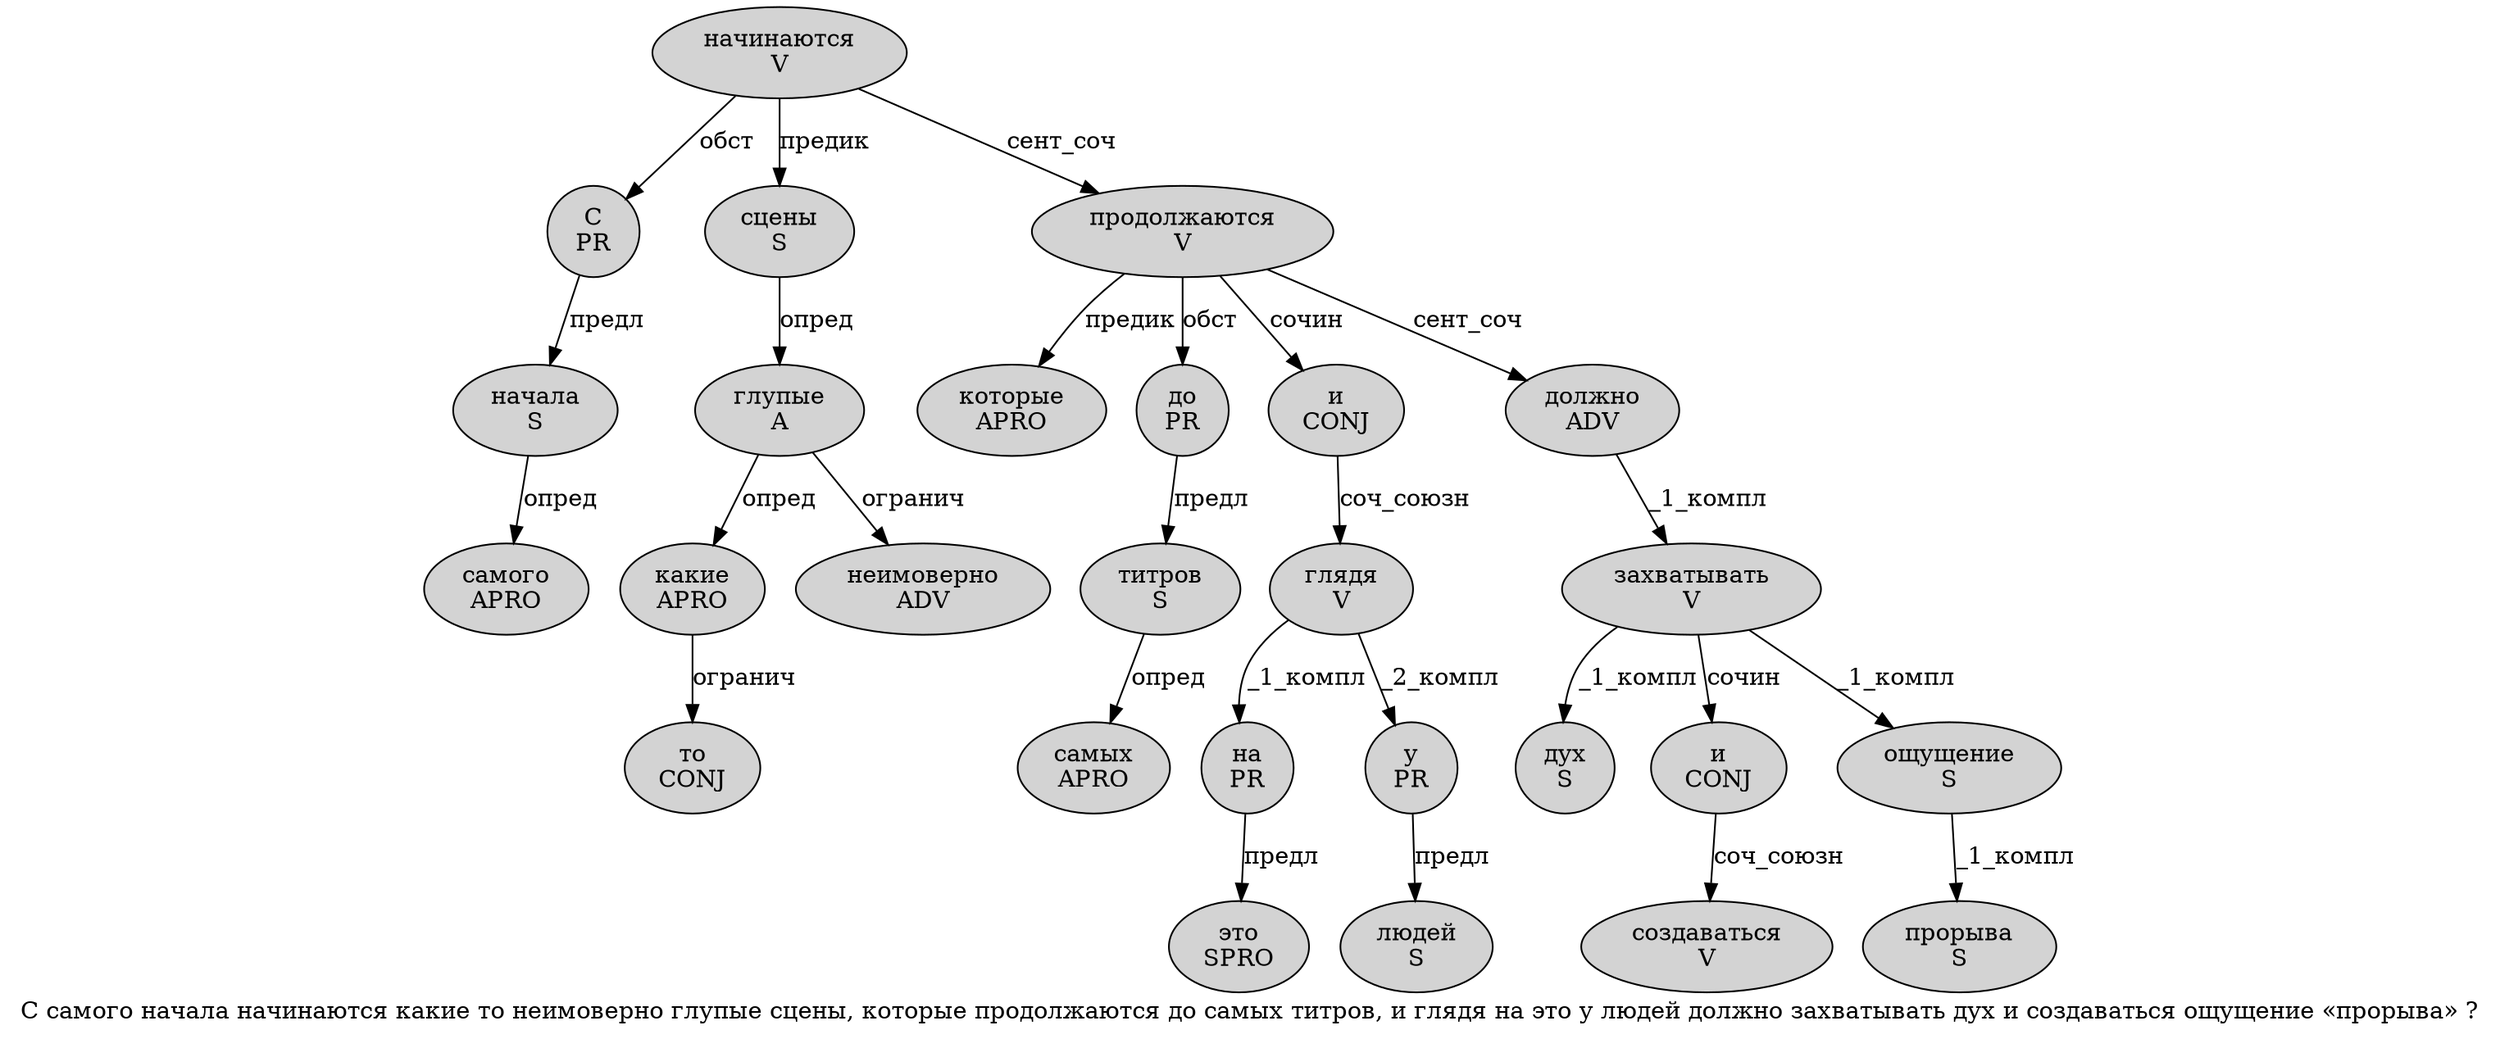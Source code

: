 digraph SENTENCE_3581 {
	graph [label="С самого начала начинаются какие то неимоверно глупые сцены, которые продолжаются до самых титров, и глядя на это у людей должно захватывать дух и создаваться ощущение «прорыва» ?"]
	node [style=filled]
		0 [label="С
PR" color="" fillcolor=lightgray penwidth=1 shape=ellipse]
		1 [label="самого
APRO" color="" fillcolor=lightgray penwidth=1 shape=ellipse]
		2 [label="начала
S" color="" fillcolor=lightgray penwidth=1 shape=ellipse]
		3 [label="начинаются
V" color="" fillcolor=lightgray penwidth=1 shape=ellipse]
		4 [label="какие
APRO" color="" fillcolor=lightgray penwidth=1 shape=ellipse]
		5 [label="то
CONJ" color="" fillcolor=lightgray penwidth=1 shape=ellipse]
		6 [label="неимоверно
ADV" color="" fillcolor=lightgray penwidth=1 shape=ellipse]
		7 [label="глупые
A" color="" fillcolor=lightgray penwidth=1 shape=ellipse]
		8 [label="сцены
S" color="" fillcolor=lightgray penwidth=1 shape=ellipse]
		10 [label="которые
APRO" color="" fillcolor=lightgray penwidth=1 shape=ellipse]
		11 [label="продолжаются
V" color="" fillcolor=lightgray penwidth=1 shape=ellipse]
		12 [label="до
PR" color="" fillcolor=lightgray penwidth=1 shape=ellipse]
		13 [label="самых
APRO" color="" fillcolor=lightgray penwidth=1 shape=ellipse]
		14 [label="титров
S" color="" fillcolor=lightgray penwidth=1 shape=ellipse]
		16 [label="и
CONJ" color="" fillcolor=lightgray penwidth=1 shape=ellipse]
		17 [label="глядя
V" color="" fillcolor=lightgray penwidth=1 shape=ellipse]
		18 [label="на
PR" color="" fillcolor=lightgray penwidth=1 shape=ellipse]
		19 [label="это
SPRO" color="" fillcolor=lightgray penwidth=1 shape=ellipse]
		20 [label="у
PR" color="" fillcolor=lightgray penwidth=1 shape=ellipse]
		21 [label="людей
S" color="" fillcolor=lightgray penwidth=1 shape=ellipse]
		22 [label="должно
ADV" color="" fillcolor=lightgray penwidth=1 shape=ellipse]
		23 [label="захватывать
V" color="" fillcolor=lightgray penwidth=1 shape=ellipse]
		24 [label="дух
S" color="" fillcolor=lightgray penwidth=1 shape=ellipse]
		25 [label="и
CONJ" color="" fillcolor=lightgray penwidth=1 shape=ellipse]
		26 [label="создаваться
V" color="" fillcolor=lightgray penwidth=1 shape=ellipse]
		27 [label="ощущение
S" color="" fillcolor=lightgray penwidth=1 shape=ellipse]
		29 [label="прорыва
S" color="" fillcolor=lightgray penwidth=1 shape=ellipse]
			7 -> 4 [label="опред"]
			7 -> 6 [label="огранич"]
			20 -> 21 [label="предл"]
			0 -> 2 [label="предл"]
			14 -> 13 [label="опред"]
			11 -> 10 [label="предик"]
			11 -> 12 [label="обст"]
			11 -> 16 [label="сочин"]
			11 -> 22 [label="сент_соч"]
			8 -> 7 [label="опред"]
			18 -> 19 [label="предл"]
			22 -> 23 [label="_1_компл"]
			25 -> 26 [label="соч_союзн"]
			16 -> 17 [label="соч_союзн"]
			27 -> 29 [label="_1_компл"]
			2 -> 1 [label="опред"]
			17 -> 18 [label="_1_компл"]
			17 -> 20 [label="_2_компл"]
			23 -> 24 [label="_1_компл"]
			23 -> 25 [label="сочин"]
			23 -> 27 [label="_1_компл"]
			12 -> 14 [label="предл"]
			3 -> 0 [label="обст"]
			3 -> 8 [label="предик"]
			3 -> 11 [label="сент_соч"]
			4 -> 5 [label="огранич"]
}